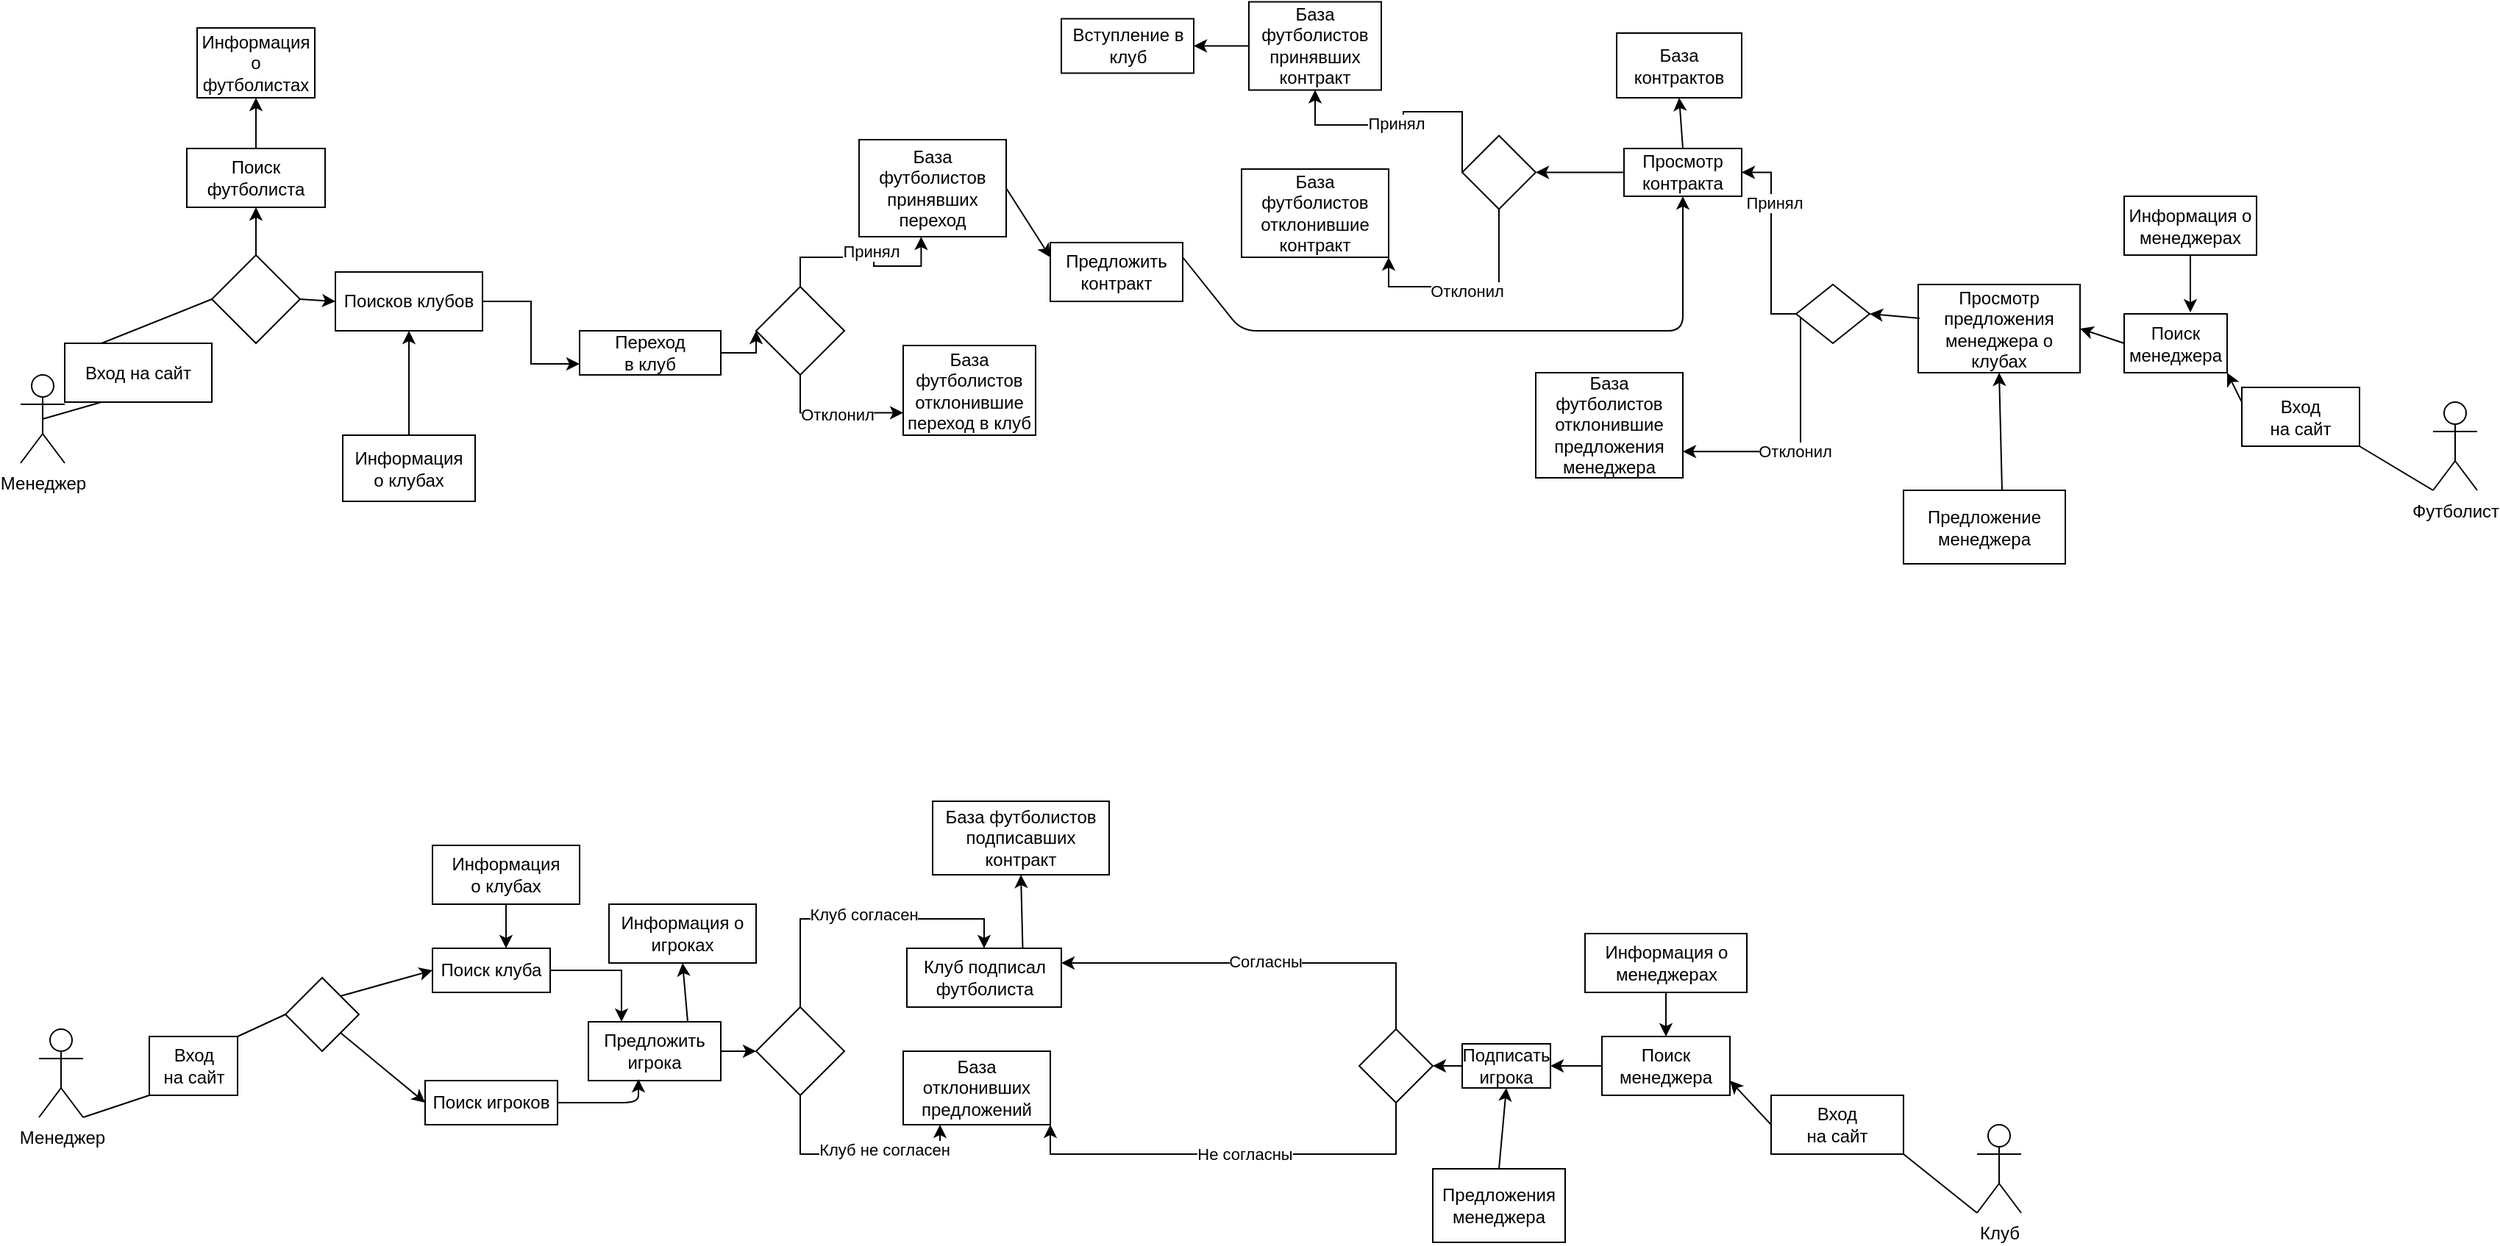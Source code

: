 <mxfile version="15.8.6" type="device" pages="2"><diagram id="Kd6FpQSvc8k47OfT94zk" name="Page-1"><mxGraphModel dx="1038" dy="548" grid="1" gridSize="10" guides="1" tooltips="1" connect="1" arrows="1" fold="1" page="1" pageScale="1" pageWidth="827" pageHeight="1169" math="0" shadow="0"><root><mxCell id="0"/><mxCell id="1" parent="0"/><mxCell id="1BQYp6ZSSE5NvDLDaz_q-97" value="Менеджер&lt;br&gt;" style="shape=umlActor;verticalLabelPosition=bottom;verticalAlign=top;html=1;outlineConnect=0;" parent="1" vertex="1"><mxGeometry x="60" y="270" width="30" height="60" as="geometry"/></mxCell><mxCell id="1BQYp6ZSSE5NvDLDaz_q-98" value="Вход на сайт" style="rounded=0;whiteSpace=wrap;html=1;" parent="1" vertex="1"><mxGeometry x="90" y="248.5" width="100" height="40" as="geometry"/></mxCell><mxCell id="1BQYp6ZSSE5NvDLDaz_q-99" value="Поиск&lt;br&gt;футболиста" style="rounded=0;whiteSpace=wrap;html=1;" parent="1" vertex="1"><mxGeometry x="173" y="116" width="94" height="40" as="geometry"/></mxCell><mxCell id="1BQYp6ZSSE5NvDLDaz_q-100" value="" style="endArrow=none;html=1;exitX=0.5;exitY=0.5;exitDx=0;exitDy=0;exitPerimeter=0;entryX=0.25;entryY=1;entryDx=0;entryDy=0;" parent="1" source="1BQYp6ZSSE5NvDLDaz_q-97" target="1BQYp6ZSSE5NvDLDaz_q-98" edge="1"><mxGeometry width="50" height="50" relative="1" as="geometry"><mxPoint x="130" y="360" as="sourcePoint"/><mxPoint x="180" y="310" as="targetPoint"/></mxGeometry></mxCell><mxCell id="1BQYp6ZSSE5NvDLDaz_q-101" value="Информация&lt;br&gt;о футболистах" style="rounded=0;whiteSpace=wrap;html=1;" parent="1" vertex="1"><mxGeometry x="180" y="34" width="80" height="47.5" as="geometry"/></mxCell><mxCell id="1BQYp6ZSSE5NvDLDaz_q-103" style="edgeStyle=orthogonalEdgeStyle;rounded=0;orthogonalLoop=1;jettySize=auto;html=1;exitX=1;exitY=0.5;exitDx=0;exitDy=0;entryX=0;entryY=0.5;entryDx=0;entryDy=0;" parent="1" source="1BQYp6ZSSE5NvDLDaz_q-104" target="1BQYp6ZSSE5NvDLDaz_q-145" edge="1"><mxGeometry relative="1" as="geometry"/></mxCell><mxCell id="1BQYp6ZSSE5NvDLDaz_q-104" value="Переход&lt;br&gt;в клуб" style="rounded=0;whiteSpace=wrap;html=1;" parent="1" vertex="1"><mxGeometry x="440" y="240" width="96" height="30" as="geometry"/></mxCell><mxCell id="1BQYp6ZSSE5NvDLDaz_q-105" style="edgeStyle=orthogonalEdgeStyle;rounded=0;orthogonalLoop=1;jettySize=auto;html=1;entryX=0.5;entryY=1;entryDx=0;entryDy=0;" parent="1" source="1BQYp6ZSSE5NvDLDaz_q-106" target="1BQYp6ZSSE5NvDLDaz_q-138" edge="1"><mxGeometry relative="1" as="geometry"/></mxCell><mxCell id="1BQYp6ZSSE5NvDLDaz_q-106" value="Информация&lt;br&gt;о клубах" style="rounded=0;whiteSpace=wrap;html=1;" parent="1" vertex="1"><mxGeometry x="279" y="311" width="90" height="45" as="geometry"/></mxCell><mxCell id="1BQYp6ZSSE5NvDLDaz_q-107" value="Футболист&lt;br&gt;" style="shape=umlActor;verticalLabelPosition=bottom;verticalAlign=top;html=1;outlineConnect=0;" parent="1" vertex="1"><mxGeometry x="1700" y="288.5" width="30" height="60" as="geometry"/></mxCell><mxCell id="1BQYp6ZSSE5NvDLDaz_q-108" value="Вход&lt;br&gt;на сайт" style="rounded=0;whiteSpace=wrap;html=1;" parent="1" vertex="1"><mxGeometry x="1570" y="278.5" width="80" height="40" as="geometry"/></mxCell><mxCell id="1BQYp6ZSSE5NvDLDaz_q-109" value="Поиск&lt;br&gt;менеджера&lt;br&gt;" style="rounded=0;whiteSpace=wrap;html=1;" parent="1" vertex="1"><mxGeometry x="1490" y="228.5" width="70" height="40" as="geometry"/></mxCell><mxCell id="1BQYp6ZSSE5NvDLDaz_q-110" value="" style="endArrow=none;html=1;entryX=0;entryY=1;entryDx=0;entryDy=0;entryPerimeter=0;exitX=1;exitY=1;exitDx=0;exitDy=0;" parent="1" source="1BQYp6ZSSE5NvDLDaz_q-108" target="1BQYp6ZSSE5NvDLDaz_q-107" edge="1"><mxGeometry width="50" height="50" relative="1" as="geometry"><mxPoint x="1640" y="378.5" as="sourcePoint"/><mxPoint x="1690" y="328.5" as="targetPoint"/></mxGeometry></mxCell><mxCell id="1BQYp6ZSSE5NvDLDaz_q-111" value="Информация о менеджерах&lt;br&gt;" style="rounded=0;whiteSpace=wrap;html=1;" parent="1" vertex="1"><mxGeometry x="1490" y="148.5" width="90" height="40" as="geometry"/></mxCell><mxCell id="1BQYp6ZSSE5NvDLDaz_q-112" value="" style="endArrow=classic;html=1;exitX=0.5;exitY=1;exitDx=0;exitDy=0;entryX=0.643;entryY=-0.025;entryDx=0;entryDy=0;entryPerimeter=0;" parent="1" source="1BQYp6ZSSE5NvDLDaz_q-111" target="1BQYp6ZSSE5NvDLDaz_q-109" edge="1"><mxGeometry width="50" height="50" relative="1" as="geometry"><mxPoint x="1580" y="238.5" as="sourcePoint"/><mxPoint x="1630" y="188.5" as="targetPoint"/></mxGeometry></mxCell><mxCell id="1BQYp6ZSSE5NvDLDaz_q-113" value="Просмотр&lt;br&gt;предложения менеджера о клубах&lt;br&gt;" style="rounded=0;whiteSpace=wrap;html=1;" parent="1" vertex="1"><mxGeometry x="1350" y="208.5" width="110" height="60" as="geometry"/></mxCell><mxCell id="1BQYp6ZSSE5NvDLDaz_q-114" value="" style="endArrow=classic;html=1;entryX=1;entryY=1;entryDx=0;entryDy=0;exitX=0;exitY=0.25;exitDx=0;exitDy=0;" parent="1" source="1BQYp6ZSSE5NvDLDaz_q-108" target="1BQYp6ZSSE5NvDLDaz_q-109" edge="1"><mxGeometry width="50" height="50" relative="1" as="geometry"><mxPoint x="1520" y="338.5" as="sourcePoint"/><mxPoint x="1570" y="288.5" as="targetPoint"/></mxGeometry></mxCell><mxCell id="1BQYp6ZSSE5NvDLDaz_q-115" value="" style="endArrow=classic;html=1;entryX=1;entryY=0.5;entryDx=0;entryDy=0;exitX=0;exitY=0.5;exitDx=0;exitDy=0;" parent="1" source="1BQYp6ZSSE5NvDLDaz_q-109" target="1BQYp6ZSSE5NvDLDaz_q-113" edge="1"><mxGeometry width="50" height="50" relative="1" as="geometry"><mxPoint x="1410" y="348.5" as="sourcePoint"/><mxPoint x="1460" y="298.5" as="targetPoint"/></mxGeometry></mxCell><mxCell id="1BQYp6ZSSE5NvDLDaz_q-117" value="" style="endArrow=classic;html=1;entryX=1;entryY=0.5;entryDx=0;entryDy=0;exitX=0.009;exitY=0.383;exitDx=0;exitDy=0;exitPerimeter=0;" parent="1" source="1BQYp6ZSSE5NvDLDaz_q-113" target="1BQYp6ZSSE5NvDLDaz_q-126" edge="1"><mxGeometry width="50" height="50" relative="1" as="geometry"><mxPoint x="1330" y="338.5" as="sourcePoint"/><mxPoint x="1320" y="228.5" as="targetPoint"/></mxGeometry></mxCell><mxCell id="1BQYp6ZSSE5NvDLDaz_q-118" style="edgeStyle=orthogonalEdgeStyle;rounded=0;orthogonalLoop=1;jettySize=auto;html=1;entryX=1;entryY=0.5;entryDx=0;entryDy=0;" parent="1" source="1BQYp6ZSSE5NvDLDaz_q-119" target="1BQYp6ZSSE5NvDLDaz_q-131" edge="1"><mxGeometry relative="1" as="geometry"/></mxCell><mxCell id="1BQYp6ZSSE5NvDLDaz_q-119" value="Просмотр&lt;br&gt;контракта" style="rounded=0;whiteSpace=wrap;html=1;" parent="1" vertex="1"><mxGeometry x="1150" y="116" width="80" height="32.5" as="geometry"/></mxCell><mxCell id="1BQYp6ZSSE5NvDLDaz_q-121" value="База футболистов отклонившие&lt;br&gt;предложения&lt;br&gt;менеджера" style="rounded=0;whiteSpace=wrap;html=1;" parent="1" vertex="1"><mxGeometry x="1090" y="268.5" width="100" height="71.5" as="geometry"/></mxCell><mxCell id="1BQYp6ZSSE5NvDLDaz_q-122" style="edgeStyle=orthogonalEdgeStyle;rounded=0;orthogonalLoop=1;jettySize=auto;html=1;entryX=1;entryY=0.5;entryDx=0;entryDy=0;" parent="1" source="1BQYp6ZSSE5NvDLDaz_q-126" target="1BQYp6ZSSE5NvDLDaz_q-119" edge="1"><mxGeometry relative="1" as="geometry"><mxPoint x="1280" y="158.5" as="targetPoint"/><Array as="points"><mxPoint x="1250" y="228.5"/><mxPoint x="1250" y="132.5"/></Array></mxGeometry></mxCell><mxCell id="1BQYp6ZSSE5NvDLDaz_q-123" value="Принял" style="edgeLabel;html=1;align=center;verticalAlign=middle;resizable=0;points=[];" parent="1BQYp6ZSSE5NvDLDaz_q-122" vertex="1" connectable="0"><mxGeometry x="0.396" y="-2" relative="1" as="geometry"><mxPoint as="offset"/></mxGeometry></mxCell><mxCell id="1BQYp6ZSSE5NvDLDaz_q-124" style="edgeStyle=orthogonalEdgeStyle;rounded=0;orthogonalLoop=1;jettySize=auto;html=1;entryX=1;entryY=0.75;entryDx=0;entryDy=0;exitX=0;exitY=0.5;exitDx=0;exitDy=0;" parent="1" source="1BQYp6ZSSE5NvDLDaz_q-126" target="1BQYp6ZSSE5NvDLDaz_q-121" edge="1"><mxGeometry relative="1" as="geometry"><Array as="points"><mxPoint x="1270" y="229"/><mxPoint x="1270" y="322"/></Array></mxGeometry></mxCell><mxCell id="1BQYp6ZSSE5NvDLDaz_q-125" value="Отклонил" style="edgeLabel;html=1;align=center;verticalAlign=middle;resizable=0;points=[];" parent="1BQYp6ZSSE5NvDLDaz_q-124" vertex="1" connectable="0"><mxGeometry x="0.139" relative="1" as="geometry"><mxPoint as="offset"/></mxGeometry></mxCell><mxCell id="1BQYp6ZSSE5NvDLDaz_q-126" value="" style="rhombus;whiteSpace=wrap;html=1;" parent="1" vertex="1"><mxGeometry x="1267" y="208.5" width="50" height="40" as="geometry"/></mxCell><mxCell id="1BQYp6ZSSE5NvDLDaz_q-127" style="edgeStyle=orthogonalEdgeStyle;rounded=0;orthogonalLoop=1;jettySize=auto;html=1;entryX=0.5;entryY=1;entryDx=0;entryDy=0;" parent="1" source="1BQYp6ZSSE5NvDLDaz_q-131" target="MPjLE14uqrJh6kyC45T2-15" edge="1"><mxGeometry relative="1" as="geometry"><Array as="points"><mxPoint x="1040" y="91"/><mxPoint x="1000" y="91"/><mxPoint x="1000" y="100"/><mxPoint x="940" y="100"/></Array><mxPoint x="1010" y="130" as="targetPoint"/></mxGeometry></mxCell><mxCell id="1BQYp6ZSSE5NvDLDaz_q-128" value="Принял" style="edgeLabel;html=1;align=center;verticalAlign=middle;resizable=0;points=[];" parent="1BQYp6ZSSE5NvDLDaz_q-127" vertex="1" connectable="0"><mxGeometry x="0.103" y="-1" relative="1" as="geometry"><mxPoint as="offset"/></mxGeometry></mxCell><mxCell id="1BQYp6ZSSE5NvDLDaz_q-129" style="edgeStyle=orthogonalEdgeStyle;rounded=0;orthogonalLoop=1;jettySize=auto;html=1;exitX=0.5;exitY=1;exitDx=0;exitDy=0;entryX=1;entryY=1;entryDx=0;entryDy=0;" parent="1" source="1BQYp6ZSSE5NvDLDaz_q-131" target="1BQYp6ZSSE5NvDLDaz_q-134" edge="1"><mxGeometry relative="1" as="geometry"/></mxCell><mxCell id="1BQYp6ZSSE5NvDLDaz_q-130" value="Отклонил" style="edgeLabel;html=1;align=center;verticalAlign=middle;resizable=0;points=[];" parent="1BQYp6ZSSE5NvDLDaz_q-129" vertex="1" connectable="0"><mxGeometry x="0.015" y="3" relative="1" as="geometry"><mxPoint as="offset"/></mxGeometry></mxCell><mxCell id="1BQYp6ZSSE5NvDLDaz_q-131" value="" style="rhombus;whiteSpace=wrap;html=1;" parent="1" vertex="1"><mxGeometry x="1040" y="107.25" width="50" height="50" as="geometry"/></mxCell><mxCell id="1BQYp6ZSSE5NvDLDaz_q-132" value="Вступление в клуб" style="rounded=0;whiteSpace=wrap;html=1;" parent="1" vertex="1"><mxGeometry x="767.5" y="27.75" width="90" height="37" as="geometry"/></mxCell><mxCell id="1BQYp6ZSSE5NvDLDaz_q-134" value="База футболистов отклонившие&lt;br&gt;контракт" style="rounded=0;whiteSpace=wrap;html=1;" parent="1" vertex="1"><mxGeometry x="890" y="130" width="100" height="60" as="geometry"/></mxCell><mxCell id="1BQYp6ZSSE5NvDLDaz_q-135" value="Предложение менеджера" style="rounded=0;whiteSpace=wrap;html=1;" parent="1" vertex="1"><mxGeometry x="1340" y="348.5" width="110" height="50" as="geometry"/></mxCell><mxCell id="1BQYp6ZSSE5NvDLDaz_q-136" value="" style="endArrow=classic;html=1;entryX=0.5;entryY=1;entryDx=0;entryDy=0;exitX=0.609;exitY=-0.002;exitDx=0;exitDy=0;exitPerimeter=0;" parent="1" source="1BQYp6ZSSE5NvDLDaz_q-135" target="1BQYp6ZSSE5NvDLDaz_q-113" edge="1"><mxGeometry width="50" height="50" relative="1" as="geometry"><mxPoint x="1250" y="518.5" as="sourcePoint"/><mxPoint x="1300" y="468.5" as="targetPoint"/></mxGeometry></mxCell><mxCell id="1BQYp6ZSSE5NvDLDaz_q-137" style="edgeStyle=orthogonalEdgeStyle;rounded=0;orthogonalLoop=1;jettySize=auto;html=1;exitX=1;exitY=0.5;exitDx=0;exitDy=0;entryX=0;entryY=0.75;entryDx=0;entryDy=0;" parent="1" source="1BQYp6ZSSE5NvDLDaz_q-138" target="1BQYp6ZSSE5NvDLDaz_q-104" edge="1"><mxGeometry relative="1" as="geometry"/></mxCell><mxCell id="1BQYp6ZSSE5NvDLDaz_q-138" value="Поисков клубов" style="rounded=0;whiteSpace=wrap;html=1;" parent="1" vertex="1"><mxGeometry x="274" y="200" width="100" height="40" as="geometry"/></mxCell><mxCell id="1BQYp6ZSSE5NvDLDaz_q-141" style="edgeStyle=orthogonalEdgeStyle;rounded=0;orthogonalLoop=1;jettySize=auto;html=1;exitX=0.5;exitY=1;exitDx=0;exitDy=0;entryX=0;entryY=0.75;entryDx=0;entryDy=0;" parent="1" source="1BQYp6ZSSE5NvDLDaz_q-145" target="1BQYp6ZSSE5NvDLDaz_q-148" edge="1"><mxGeometry relative="1" as="geometry"/></mxCell><mxCell id="1BQYp6ZSSE5NvDLDaz_q-142" value="Отклонил" style="edgeLabel;html=1;align=center;verticalAlign=middle;resizable=0;points=[];" parent="1BQYp6ZSSE5NvDLDaz_q-141" vertex="1" connectable="0"><mxGeometry x="0.065" y="-1" relative="1" as="geometry"><mxPoint as="offset"/></mxGeometry></mxCell><mxCell id="1BQYp6ZSSE5NvDLDaz_q-143" style="edgeStyle=orthogonalEdgeStyle;rounded=0;orthogonalLoop=1;jettySize=auto;html=1;exitX=0.5;exitY=0;exitDx=0;exitDy=0;entryX=0.422;entryY=1;entryDx=0;entryDy=0;entryPerimeter=0;" parent="1" source="1BQYp6ZSSE5NvDLDaz_q-145" target="MPjLE14uqrJh6kyC45T2-13" edge="1"><mxGeometry relative="1" as="geometry"><mxPoint x="660" y="179" as="targetPoint"/></mxGeometry></mxCell><mxCell id="1BQYp6ZSSE5NvDLDaz_q-144" value="Принял" style="edgeLabel;html=1;align=center;verticalAlign=middle;resizable=0;points=[];" parent="1BQYp6ZSSE5NvDLDaz_q-143" vertex="1" connectable="0"><mxGeometry x="0.06" y="4" relative="1" as="geometry"><mxPoint as="offset"/></mxGeometry></mxCell><mxCell id="1BQYp6ZSSE5NvDLDaz_q-145" value="" style="rhombus;whiteSpace=wrap;html=1;" parent="1" vertex="1"><mxGeometry x="560" y="210" width="60" height="60" as="geometry"/></mxCell><mxCell id="1BQYp6ZSSE5NvDLDaz_q-146" value="Предложить&lt;br&gt;контракт" style="rounded=0;whiteSpace=wrap;html=1;" parent="1" vertex="1"><mxGeometry x="760" y="180" width="90" height="40" as="geometry"/></mxCell><mxCell id="1BQYp6ZSSE5NvDLDaz_q-148" value="База футболистов отклонившие&lt;br&gt;переход в клуб" style="rounded=0;whiteSpace=wrap;html=1;" parent="1" vertex="1"><mxGeometry x="660" y="250" width="90" height="61" as="geometry"/></mxCell><mxCell id="1BQYp6ZSSE5NvDLDaz_q-151" value="" style="endArrow=classic;html=1;exitX=1;exitY=0.25;exitDx=0;exitDy=0;entryX=0.5;entryY=1;entryDx=0;entryDy=0;" parent="1" source="1BQYp6ZSSE5NvDLDaz_q-146" target="1BQYp6ZSSE5NvDLDaz_q-119" edge="1"><mxGeometry width="50" height="50" relative="1" as="geometry"><mxPoint x="800" y="270" as="sourcePoint"/><mxPoint x="1180" y="160" as="targetPoint"/><Array as="points"><mxPoint x="890" y="240"/><mxPoint x="1050" y="240"/><mxPoint x="1190" y="240"/></Array></mxGeometry></mxCell><mxCell id="1BQYp6ZSSE5NvDLDaz_q-152" value="Клуб" style="shape=umlActor;verticalLabelPosition=bottom;verticalAlign=top;html=1;outlineConnect=0;" parent="1" vertex="1"><mxGeometry x="1390" y="780" width="30" height="60" as="geometry"/></mxCell><mxCell id="1BQYp6ZSSE5NvDLDaz_q-153" value="Вход&lt;br&gt;на сайт" style="rounded=0;whiteSpace=wrap;html=1;" parent="1" vertex="1"><mxGeometry x="1250" y="760" width="90" height="40" as="geometry"/></mxCell><mxCell id="1BQYp6ZSSE5NvDLDaz_q-154" style="edgeStyle=orthogonalEdgeStyle;rounded=0;orthogonalLoop=1;jettySize=auto;html=1;exitX=0;exitY=0.5;exitDx=0;exitDy=0;entryX=1;entryY=0.5;entryDx=0;entryDy=0;" parent="1" source="1BQYp6ZSSE5NvDLDaz_q-155" target="1BQYp6ZSSE5NvDLDaz_q-184" edge="1"><mxGeometry relative="1" as="geometry"/></mxCell><mxCell id="1BQYp6ZSSE5NvDLDaz_q-155" value="Поиск&lt;br&gt;менеджера" style="rounded=0;whiteSpace=wrap;html=1;" parent="1" vertex="1"><mxGeometry x="1135" y="720" width="87" height="40" as="geometry"/></mxCell><mxCell id="1BQYp6ZSSE5NvDLDaz_q-156" value="" style="endArrow=classic;html=1;entryX=1;entryY=0.75;entryDx=0;entryDy=0;exitX=0;exitY=0.5;exitDx=0;exitDy=0;" parent="1" source="1BQYp6ZSSE5NvDLDaz_q-153" target="1BQYp6ZSSE5NvDLDaz_q-155" edge="1"><mxGeometry width="50" height="50" relative="1" as="geometry"><mxPoint x="1190" y="820" as="sourcePoint"/><mxPoint x="1240" y="770" as="targetPoint"/></mxGeometry></mxCell><mxCell id="1BQYp6ZSSE5NvDLDaz_q-157" value="" style="endArrow=none;html=1;entryX=1;entryY=1;entryDx=0;entryDy=0;exitX=0;exitY=1;exitDx=0;exitDy=0;exitPerimeter=0;" parent="1" source="1BQYp6ZSSE5NvDLDaz_q-152" target="1BQYp6ZSSE5NvDLDaz_q-153" edge="1"><mxGeometry width="50" height="50" relative="1" as="geometry"><mxPoint x="1290" y="870" as="sourcePoint"/><mxPoint x="1340" y="820" as="targetPoint"/></mxGeometry></mxCell><mxCell id="1BQYp6ZSSE5NvDLDaz_q-158" style="edgeStyle=orthogonalEdgeStyle;rounded=0;orthogonalLoop=1;jettySize=auto;html=1;exitX=0.5;exitY=1;exitDx=0;exitDy=0;entryX=0.5;entryY=0;entryDx=0;entryDy=0;" parent="1" source="1BQYp6ZSSE5NvDLDaz_q-159" target="1BQYp6ZSSE5NvDLDaz_q-155" edge="1"><mxGeometry relative="1" as="geometry"/></mxCell><mxCell id="1BQYp6ZSSE5NvDLDaz_q-159" value="Информация о менеджерах" style="rounded=0;whiteSpace=wrap;html=1;" parent="1" vertex="1"><mxGeometry x="1123.5" y="650" width="110" height="40" as="geometry"/></mxCell><mxCell id="1BQYp6ZSSE5NvDLDaz_q-160" value="Менеджер" style="shape=umlActor;verticalLabelPosition=bottom;verticalAlign=top;html=1;outlineConnect=0;" parent="1" vertex="1"><mxGeometry x="72.5" y="715" width="30" height="60" as="geometry"/></mxCell><mxCell id="1BQYp6ZSSE5NvDLDaz_q-163" value="Вход&lt;br&gt;на сайт" style="rounded=0;whiteSpace=wrap;html=1;" parent="1" vertex="1"><mxGeometry x="147.5" y="720" width="60" height="40" as="geometry"/></mxCell><mxCell id="1BQYp6ZSSE5NvDLDaz_q-164" value="" style="endArrow=none;html=1;entryX=0;entryY=1;entryDx=0;entryDy=0;exitX=1;exitY=1;exitDx=0;exitDy=0;exitPerimeter=0;" parent="1" source="1BQYp6ZSSE5NvDLDaz_q-160" target="1BQYp6ZSSE5NvDLDaz_q-163" edge="1"><mxGeometry width="50" height="50" relative="1" as="geometry"><mxPoint x="217.5" y="800" as="sourcePoint"/><mxPoint x="267.5" y="750" as="targetPoint"/></mxGeometry></mxCell><mxCell id="1BQYp6ZSSE5NvDLDaz_q-165" style="edgeStyle=orthogonalEdgeStyle;rounded=0;orthogonalLoop=1;jettySize=auto;html=1;exitX=1;exitY=0.5;exitDx=0;exitDy=0;entryX=0.25;entryY=0;entryDx=0;entryDy=0;" parent="1" source="1BQYp6ZSSE5NvDLDaz_q-166" target="1BQYp6ZSSE5NvDLDaz_q-173" edge="1"><mxGeometry relative="1" as="geometry"/></mxCell><mxCell id="1BQYp6ZSSE5NvDLDaz_q-166" value="Поиск клуба" style="rounded=0;whiteSpace=wrap;html=1;" parent="1" vertex="1"><mxGeometry x="340" y="660" width="80" height="30" as="geometry"/></mxCell><mxCell id="1BQYp6ZSSE5NvDLDaz_q-167" style="edgeStyle=orthogonalEdgeStyle;rounded=0;orthogonalLoop=1;jettySize=auto;html=1;entryX=0.625;entryY=0;entryDx=0;entryDy=0;entryPerimeter=0;" parent="1" source="1BQYp6ZSSE5NvDLDaz_q-168" target="1BQYp6ZSSE5NvDLDaz_q-166" edge="1"><mxGeometry relative="1" as="geometry"/></mxCell><mxCell id="1BQYp6ZSSE5NvDLDaz_q-168" value="Информация&lt;br&gt;о клубах&lt;br&gt;" style="rounded=0;whiteSpace=wrap;html=1;" parent="1" vertex="1"><mxGeometry x="340" y="590" width="100" height="40" as="geometry"/></mxCell><mxCell id="1BQYp6ZSSE5NvDLDaz_q-169" value="Поиск игроков" style="rounded=0;whiteSpace=wrap;html=1;" parent="1" vertex="1"><mxGeometry x="335" y="750" width="90" height="30" as="geometry"/></mxCell><mxCell id="1BQYp6ZSSE5NvDLDaz_q-172" style="edgeStyle=orthogonalEdgeStyle;rounded=0;orthogonalLoop=1;jettySize=auto;html=1;entryX=0;entryY=0.5;entryDx=0;entryDy=0;" parent="1" source="1BQYp6ZSSE5NvDLDaz_q-173" target="1BQYp6ZSSE5NvDLDaz_q-179" edge="1"><mxGeometry relative="1" as="geometry"/></mxCell><mxCell id="1BQYp6ZSSE5NvDLDaz_q-173" value="Предложить игрока" style="rounded=0;whiteSpace=wrap;html=1;" parent="1" vertex="1"><mxGeometry x="446" y="710" width="90" height="40" as="geometry"/></mxCell><mxCell id="1BQYp6ZSSE5NvDLDaz_q-174" value="" style="endArrow=classic;html=1;exitX=1;exitY=0.5;exitDx=0;exitDy=0;entryX=0.378;entryY=0.975;entryDx=0;entryDy=0;entryPerimeter=0;" parent="1" source="1BQYp6ZSSE5NvDLDaz_q-169" target="1BQYp6ZSSE5NvDLDaz_q-173" edge="1"><mxGeometry width="50" height="50" relative="1" as="geometry"><mxPoint x="460" y="820" as="sourcePoint"/><mxPoint x="520" y="765" as="targetPoint"/><Array as="points"><mxPoint x="480" y="765"/></Array></mxGeometry></mxCell><mxCell id="1BQYp6ZSSE5NvDLDaz_q-175" style="edgeStyle=orthogonalEdgeStyle;rounded=0;orthogonalLoop=1;jettySize=auto;html=1;exitX=0.5;exitY=0;exitDx=0;exitDy=0;entryX=0.5;entryY=0;entryDx=0;entryDy=0;" parent="1" source="1BQYp6ZSSE5NvDLDaz_q-179" target="1BQYp6ZSSE5NvDLDaz_q-180" edge="1"><mxGeometry relative="1" as="geometry"/></mxCell><mxCell id="1BQYp6ZSSE5NvDLDaz_q-176" value="Клуб согласен" style="edgeLabel;html=1;align=center;verticalAlign=middle;resizable=0;points=[];" parent="1BQYp6ZSSE5NvDLDaz_q-175" vertex="1" connectable="0"><mxGeometry x="0.005" y="3" relative="1" as="geometry"><mxPoint as="offset"/></mxGeometry></mxCell><mxCell id="1BQYp6ZSSE5NvDLDaz_q-177" style="edgeStyle=orthogonalEdgeStyle;rounded=0;orthogonalLoop=1;jettySize=auto;html=1;exitX=0.5;exitY=1;exitDx=0;exitDy=0;entryX=0.25;entryY=1;entryDx=0;entryDy=0;" parent="1" source="1BQYp6ZSSE5NvDLDaz_q-179" target="1BQYp6ZSSE5NvDLDaz_q-183" edge="1"><mxGeometry relative="1" as="geometry"><Array as="points"><mxPoint x="590" y="800"/><mxPoint x="685" y="800"/></Array></mxGeometry></mxCell><mxCell id="1BQYp6ZSSE5NvDLDaz_q-178" value="Клуб не согласен" style="edgeLabel;html=1;align=center;verticalAlign=middle;resizable=0;points=[];" parent="1BQYp6ZSSE5NvDLDaz_q-177" vertex="1" connectable="0"><mxGeometry x="0.252" y="3" relative="1" as="geometry"><mxPoint as="offset"/></mxGeometry></mxCell><mxCell id="1BQYp6ZSSE5NvDLDaz_q-179" value="" style="rhombus;whiteSpace=wrap;html=1;" parent="1" vertex="1"><mxGeometry x="560" y="700" width="60" height="60" as="geometry"/></mxCell><mxCell id="1BQYp6ZSSE5NvDLDaz_q-180" value="Клуб подписал&lt;br&gt;футболиста" style="rounded=0;whiteSpace=wrap;html=1;" parent="1" vertex="1"><mxGeometry x="662.5" y="660" width="105" height="40" as="geometry"/></mxCell><mxCell id="1BQYp6ZSSE5NvDLDaz_q-183" value="База отклонивших предложений" style="rounded=0;whiteSpace=wrap;html=1;" parent="1" vertex="1"><mxGeometry x="660" y="730" width="100" height="50" as="geometry"/></mxCell><mxCell id="1BQYp6ZSSE5NvDLDaz_q-184" value="Подписать игрока" style="rounded=0;whiteSpace=wrap;html=1;" parent="1" vertex="1"><mxGeometry x="1040" y="725" width="60" height="30" as="geometry"/></mxCell><mxCell id="1BQYp6ZSSE5NvDLDaz_q-185" style="edgeStyle=orthogonalEdgeStyle;rounded=0;orthogonalLoop=1;jettySize=auto;html=1;exitX=0.5;exitY=0;exitDx=0;exitDy=0;entryX=1;entryY=0.25;entryDx=0;entryDy=0;" parent="1" source="1BQYp6ZSSE5NvDLDaz_q-189" target="1BQYp6ZSSE5NvDLDaz_q-180" edge="1"><mxGeometry relative="1" as="geometry"/></mxCell><mxCell id="1BQYp6ZSSE5NvDLDaz_q-186" value="Согласны" style="edgeLabel;html=1;align=center;verticalAlign=middle;resizable=0;points=[];" parent="1BQYp6ZSSE5NvDLDaz_q-185" vertex="1" connectable="0"><mxGeometry x="-0.017" y="-1" relative="1" as="geometry"><mxPoint as="offset"/></mxGeometry></mxCell><mxCell id="1BQYp6ZSSE5NvDLDaz_q-187" style="edgeStyle=orthogonalEdgeStyle;rounded=0;orthogonalLoop=1;jettySize=auto;html=1;exitX=0.5;exitY=1;exitDx=0;exitDy=0;entryX=1;entryY=1;entryDx=0;entryDy=0;" parent="1" source="1BQYp6ZSSE5NvDLDaz_q-189" target="1BQYp6ZSSE5NvDLDaz_q-183" edge="1"><mxGeometry relative="1" as="geometry"/></mxCell><mxCell id="1BQYp6ZSSE5NvDLDaz_q-188" value="Не согласны" style="edgeLabel;html=1;align=center;verticalAlign=middle;resizable=0;points=[];" parent="1BQYp6ZSSE5NvDLDaz_q-187" vertex="1" connectable="0"><mxGeometry x="-0.048" relative="1" as="geometry"><mxPoint as="offset"/></mxGeometry></mxCell><mxCell id="1BQYp6ZSSE5NvDLDaz_q-189" value="" style="rhombus;whiteSpace=wrap;html=1;" parent="1" vertex="1"><mxGeometry x="970" y="715" width="50" height="50" as="geometry"/></mxCell><mxCell id="1BQYp6ZSSE5NvDLDaz_q-190" value="" style="endArrow=classic;html=1;entryX=1;entryY=0.5;entryDx=0;entryDy=0;exitX=0;exitY=0.5;exitDx=0;exitDy=0;" parent="1" source="1BQYp6ZSSE5NvDLDaz_q-184" target="1BQYp6ZSSE5NvDLDaz_q-189" edge="1"><mxGeometry width="50" height="50" relative="1" as="geometry"><mxPoint x="1010" y="850" as="sourcePoint"/><mxPoint x="1060" y="800" as="targetPoint"/></mxGeometry></mxCell><mxCell id="1BQYp6ZSSE5NvDLDaz_q-191" value="Предложения менеджера" style="rounded=0;whiteSpace=wrap;html=1;" parent="1" vertex="1"><mxGeometry x="1020" y="810" width="90" height="50" as="geometry"/></mxCell><mxCell id="1BQYp6ZSSE5NvDLDaz_q-192" value="" style="endArrow=classic;html=1;entryX=0.5;entryY=1;entryDx=0;entryDy=0;exitX=0.5;exitY=0;exitDx=0;exitDy=0;" parent="1" source="1BQYp6ZSSE5NvDLDaz_q-191" target="1BQYp6ZSSE5NvDLDaz_q-184" edge="1"><mxGeometry width="50" height="50" relative="1" as="geometry"><mxPoint x="1060" y="820" as="sourcePoint"/><mxPoint x="1110" y="770" as="targetPoint"/></mxGeometry></mxCell><mxCell id="MPjLE14uqrJh6kyC45T2-1" value="" style="rhombus;whiteSpace=wrap;html=1;" parent="1" vertex="1"><mxGeometry x="190" y="188.5" width="60" height="60" as="geometry"/></mxCell><mxCell id="MPjLE14uqrJh6kyC45T2-2" value="" style="endArrow=none;html=1;rounded=0;entryX=0;entryY=0.5;entryDx=0;entryDy=0;exitX=0.25;exitY=0;exitDx=0;exitDy=0;" parent="1" source="1BQYp6ZSSE5NvDLDaz_q-98" target="MPjLE14uqrJh6kyC45T2-1" edge="1"><mxGeometry width="50" height="50" relative="1" as="geometry"><mxPoint x="120" y="250" as="sourcePoint"/><mxPoint x="170" y="200" as="targetPoint"/></mxGeometry></mxCell><mxCell id="MPjLE14uqrJh6kyC45T2-4" value="" style="endArrow=classic;html=1;rounded=0;entryX=0.5;entryY=1;entryDx=0;entryDy=0;exitX=0.5;exitY=0;exitDx=0;exitDy=0;" parent="1" source="MPjLE14uqrJh6kyC45T2-1" target="1BQYp6ZSSE5NvDLDaz_q-99" edge="1"><mxGeometry width="50" height="50" relative="1" as="geometry"><mxPoint x="150" y="220" as="sourcePoint"/><mxPoint x="200" y="170" as="targetPoint"/></mxGeometry></mxCell><mxCell id="MPjLE14uqrJh6kyC45T2-5" value="" style="endArrow=classic;html=1;rounded=0;entryX=0.5;entryY=1;entryDx=0;entryDy=0;exitX=0.5;exitY=0;exitDx=0;exitDy=0;" parent="1" source="1BQYp6ZSSE5NvDLDaz_q-99" target="1BQYp6ZSSE5NvDLDaz_q-101" edge="1"><mxGeometry width="50" height="50" relative="1" as="geometry"><mxPoint x="90" y="180" as="sourcePoint"/><mxPoint x="140" y="130" as="targetPoint"/></mxGeometry></mxCell><mxCell id="MPjLE14uqrJh6kyC45T2-6" value="" style="endArrow=classic;html=1;rounded=0;entryX=0;entryY=0.5;entryDx=0;entryDy=0;exitX=1;exitY=0.5;exitDx=0;exitDy=0;" parent="1" source="MPjLE14uqrJh6kyC45T2-1" target="1BQYp6ZSSE5NvDLDaz_q-138" edge="1"><mxGeometry width="50" height="50" relative="1" as="geometry"><mxPoint x="200" y="340" as="sourcePoint"/><mxPoint x="250" y="290" as="targetPoint"/></mxGeometry></mxCell><mxCell id="MPjLE14uqrJh6kyC45T2-8" value="" style="rhombus;whiteSpace=wrap;html=1;" parent="1" vertex="1"><mxGeometry x="240" y="680" width="50" height="50" as="geometry"/></mxCell><mxCell id="MPjLE14uqrJh6kyC45T2-10" value="" style="endArrow=none;html=1;rounded=0;entryX=0;entryY=0.5;entryDx=0;entryDy=0;exitX=1;exitY=0;exitDx=0;exitDy=0;" parent="1" source="1BQYp6ZSSE5NvDLDaz_q-163" target="MPjLE14uqrJh6kyC45T2-8" edge="1"><mxGeometry width="50" height="50" relative="1" as="geometry"><mxPoint x="210" y="850" as="sourcePoint"/><mxPoint x="260" y="800" as="targetPoint"/></mxGeometry></mxCell><mxCell id="MPjLE14uqrJh6kyC45T2-11" value="" style="endArrow=classic;html=1;rounded=0;entryX=0;entryY=0.5;entryDx=0;entryDy=0;exitX=1;exitY=0;exitDx=0;exitDy=0;" parent="1" source="MPjLE14uqrJh6kyC45T2-8" target="1BQYp6ZSSE5NvDLDaz_q-166" edge="1"><mxGeometry width="50" height="50" relative="1" as="geometry"><mxPoint x="270" y="820" as="sourcePoint"/><mxPoint x="320" y="770" as="targetPoint"/></mxGeometry></mxCell><mxCell id="MPjLE14uqrJh6kyC45T2-12" value="" style="endArrow=classic;html=1;rounded=0;exitX=1;exitY=1;exitDx=0;exitDy=0;entryX=0;entryY=0.5;entryDx=0;entryDy=0;" parent="1" source="MPjLE14uqrJh6kyC45T2-8" target="1BQYp6ZSSE5NvDLDaz_q-169" edge="1"><mxGeometry width="50" height="50" relative="1" as="geometry"><mxPoint x="270" y="830" as="sourcePoint"/><mxPoint x="320" y="780" as="targetPoint"/></mxGeometry></mxCell><mxCell id="MPjLE14uqrJh6kyC45T2-13" value="База футболистов&lt;br&gt;принявших переход" style="rounded=0;whiteSpace=wrap;html=1;" parent="1" vertex="1"><mxGeometry x="630" y="110" width="100" height="66" as="geometry"/></mxCell><mxCell id="MPjLE14uqrJh6kyC45T2-14" value="" style="endArrow=classic;html=1;rounded=0;exitX=1;exitY=0.5;exitDx=0;exitDy=0;entryX=0;entryY=0.25;entryDx=0;entryDy=0;" parent="1" source="MPjLE14uqrJh6kyC45T2-13" target="1BQYp6ZSSE5NvDLDaz_q-146" edge="1"><mxGeometry width="50" height="50" relative="1" as="geometry"><mxPoint x="710" y="260" as="sourcePoint"/><mxPoint x="760" y="210" as="targetPoint"/></mxGeometry></mxCell><mxCell id="MPjLE14uqrJh6kyC45T2-15" value="База футболистов&lt;br&gt;принявших контракт" style="rounded=0;whiteSpace=wrap;html=1;" parent="1" vertex="1"><mxGeometry x="895" y="16.25" width="90" height="60" as="geometry"/></mxCell><mxCell id="MPjLE14uqrJh6kyC45T2-16" value="" style="endArrow=classic;html=1;rounded=0;entryX=1;entryY=0.5;entryDx=0;entryDy=0;exitX=0;exitY=0.5;exitDx=0;exitDy=0;" parent="1" source="MPjLE14uqrJh6kyC45T2-15" target="1BQYp6ZSSE5NvDLDaz_q-132" edge="1"><mxGeometry width="50" height="50" relative="1" as="geometry"><mxPoint x="850" y="120" as="sourcePoint"/><mxPoint x="900" y="70" as="targetPoint"/></mxGeometry></mxCell><mxCell id="MPjLE14uqrJh6kyC45T2-19" value="База &lt;br&gt;контрактов" style="rounded=0;whiteSpace=wrap;html=1;" parent="1" vertex="1"><mxGeometry x="1145" y="37.5" width="85" height="44" as="geometry"/></mxCell><mxCell id="MPjLE14uqrJh6kyC45T2-22" value="" style="endArrow=classic;html=1;rounded=0;entryX=0.5;entryY=1;entryDx=0;entryDy=0;exitX=0.5;exitY=0;exitDx=0;exitDy=0;" parent="1" source="1BQYp6ZSSE5NvDLDaz_q-119" target="MPjLE14uqrJh6kyC45T2-19" edge="1"><mxGeometry width="50" height="50" relative="1" as="geometry"><mxPoint x="1260" y="120" as="sourcePoint"/><mxPoint x="1310" y="70" as="targetPoint"/></mxGeometry></mxCell><mxCell id="MPjLE14uqrJh6kyC45T2-23" value="Информация о игроках" style="rounded=0;whiteSpace=wrap;html=1;" parent="1" vertex="1"><mxGeometry x="460" y="630" width="100" height="40" as="geometry"/></mxCell><mxCell id="MPjLE14uqrJh6kyC45T2-25" value="" style="endArrow=classic;html=1;rounded=0;entryX=0.5;entryY=1;entryDx=0;entryDy=0;exitX=0.75;exitY=0;exitDx=0;exitDy=0;" parent="1" source="1BQYp6ZSSE5NvDLDaz_q-173" target="MPjLE14uqrJh6kyC45T2-23" edge="1"><mxGeometry width="50" height="50" relative="1" as="geometry"><mxPoint x="470" y="880" as="sourcePoint"/><mxPoint x="520" y="830" as="targetPoint"/></mxGeometry></mxCell><mxCell id="7MXGB4A1I3IcBsP92gQp-1" value="База футболистов&lt;br&gt;подписавших контракт" style="rounded=0;whiteSpace=wrap;html=1;" parent="1" vertex="1"><mxGeometry x="680" y="560" width="120" height="50" as="geometry"/></mxCell><mxCell id="7MXGB4A1I3IcBsP92gQp-2" value="" style="endArrow=classic;html=1;rounded=0;exitX=0.75;exitY=0;exitDx=0;exitDy=0;entryX=0.5;entryY=1;entryDx=0;entryDy=0;" parent="1" source="1BQYp6ZSSE5NvDLDaz_q-180" target="7MXGB4A1I3IcBsP92gQp-1" edge="1"><mxGeometry width="50" height="50" relative="1" as="geometry"><mxPoint x="860" y="640" as="sourcePoint"/><mxPoint x="910" y="590" as="targetPoint"/></mxGeometry></mxCell></root></mxGraphModel></diagram><diagram id="YNnsitJKoAOdhkjL2KWa" name="Страница 2"><mxGraphModel dx="1422" dy="762" grid="1" gridSize="10" guides="1" tooltips="1" connect="1" arrows="1" fold="1" page="1" pageScale="1" pageWidth="827" pageHeight="1169" math="0" shadow="0"><root><mxCell id="dPs6hi2fVfDCdp-sgBQ2-0"/><mxCell id="dPs6hi2fVfDCdp-sgBQ2-1" parent="dPs6hi2fVfDCdp-sgBQ2-0"/><mxCell id="dPs6hi2fVfDCdp-sgBQ2-54" value="" style="endArrow=classic;html=1;" edge="1" parent="dPs6hi2fVfDCdp-sgBQ2-1" source="dPs6hi2fVfDCdp-sgBQ2-36"><mxGeometry width="50" height="50" relative="1" as="geometry"><mxPoint x="630" y="330" as="sourcePoint"/><mxPoint x="367.688" y="585" as="targetPoint"/><Array as="points"><mxPoint x="880" y="610"/><mxPoint x="368" y="610"/></Array></mxGeometry></mxCell><mxCell id="dPs6hi2fVfDCdp-sgBQ2-55" value="" style="endArrow=classic;html=1;exitX=0;exitY=0.5;exitDx=0;exitDy=0;entryX=0.5;entryY=1;entryDx=0;entryDy=0;jumpStyle=arc;jumpSize=10;" edge="1" parent="dPs6hi2fVfDCdp-sgBQ2-1" source="dPs6hi2fVfDCdp-sgBQ2-41"><mxGeometry width="50" height="50" relative="1" as="geometry"><mxPoint x="630" y="320" as="sourcePoint"/><mxPoint x="367.5" y="585" as="targetPoint"/><Array as="points"><mxPoint x="780" y="320"/><mxPoint x="780" y="640"/><mxPoint x="368" y="640"/></Array></mxGeometry></mxCell><mxCell id="dPs6hi2fVfDCdp-sgBQ2-63" value="Actor" style="shape=umlActor;verticalLabelPosition=bottom;verticalAlign=top;html=1;outlineConnect=0;" vertex="1" parent="dPs6hi2fVfDCdp-sgBQ2-1"><mxGeometry x="50" y="280" width="30" height="60" as="geometry"/></mxCell></root></mxGraphModel></diagram></mxfile>